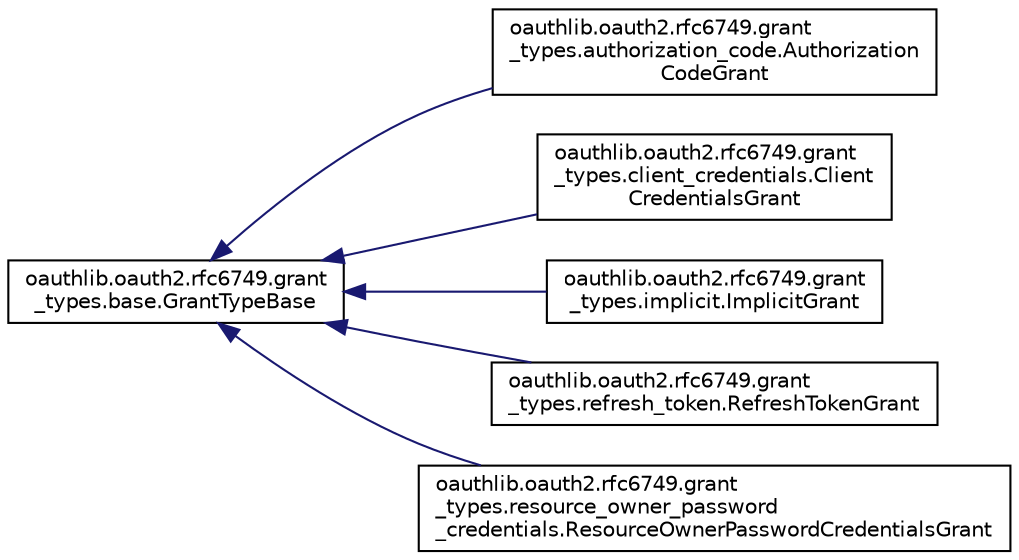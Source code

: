 digraph "Graphical Class Hierarchy"
{
 // LATEX_PDF_SIZE
  edge [fontname="Helvetica",fontsize="10",labelfontname="Helvetica",labelfontsize="10"];
  node [fontname="Helvetica",fontsize="10",shape=record];
  rankdir="LR";
  Node0 [label="oauthlib.oauth2.rfc6749.grant\l_types.base.GrantTypeBase",height=0.2,width=0.4,color="black", fillcolor="white", style="filled",URL="$classoauthlib_1_1oauth2_1_1rfc6749_1_1grant__types_1_1base_1_1GrantTypeBase.html",tooltip=" "];
  Node0 -> Node1 [dir="back",color="midnightblue",fontsize="10",style="solid",fontname="Helvetica"];
  Node1 [label="oauthlib.oauth2.rfc6749.grant\l_types.authorization_code.Authorization\lCodeGrant",height=0.2,width=0.4,color="black", fillcolor="white", style="filled",URL="$classoauthlib_1_1oauth2_1_1rfc6749_1_1grant__types_1_1authorization__code_1_1AuthorizationCodeGrant.html",tooltip=" "];
  Node0 -> Node2 [dir="back",color="midnightblue",fontsize="10",style="solid",fontname="Helvetica"];
  Node2 [label="oauthlib.oauth2.rfc6749.grant\l_types.client_credentials.Client\lCredentialsGrant",height=0.2,width=0.4,color="black", fillcolor="white", style="filled",URL="$classoauthlib_1_1oauth2_1_1rfc6749_1_1grant__types_1_1client__credentials_1_1ClientCredentialsGrant.html",tooltip=" "];
  Node0 -> Node3 [dir="back",color="midnightblue",fontsize="10",style="solid",fontname="Helvetica"];
  Node3 [label="oauthlib.oauth2.rfc6749.grant\l_types.implicit.ImplicitGrant",height=0.2,width=0.4,color="black", fillcolor="white", style="filled",URL="$classoauthlib_1_1oauth2_1_1rfc6749_1_1grant__types_1_1implicit_1_1ImplicitGrant.html",tooltip=" "];
  Node0 -> Node4 [dir="back",color="midnightblue",fontsize="10",style="solid",fontname="Helvetica"];
  Node4 [label="oauthlib.oauth2.rfc6749.grant\l_types.refresh_token.RefreshTokenGrant",height=0.2,width=0.4,color="black", fillcolor="white", style="filled",URL="$classoauthlib_1_1oauth2_1_1rfc6749_1_1grant__types_1_1refresh__token_1_1RefreshTokenGrant.html",tooltip=" "];
  Node0 -> Node5 [dir="back",color="midnightblue",fontsize="10",style="solid",fontname="Helvetica"];
  Node5 [label="oauthlib.oauth2.rfc6749.grant\l_types.resource_owner_password\l_credentials.ResourceOwnerPasswordCredentialsGrant",height=0.2,width=0.4,color="black", fillcolor="white", style="filled",URL="$classoauthlib_1_1oauth2_1_1rfc6749_1_1grant__types_1_1resource__owner__password__credentials_1_164a2969e1309d3dad1a32fc88d0e4e5c.html",tooltip=" "];
}

